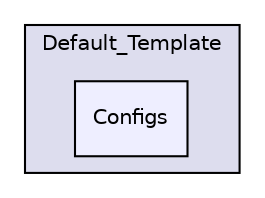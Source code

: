 digraph "C:/Users/mainuser/Desktop/School/SeniorProject/EthKitTCP/Microchip/Graphics/GDD/Default_Template/Configs" {
  compound=true
  node [ fontsize="10", fontname="Helvetica"];
  edge [ labelfontsize="10", labelfontname="Helvetica"];
  subgraph clusterdir_7352201fa60bd5505d60dfeecd49d435 {
    graph [ bgcolor="#ddddee", pencolor="black", label="Default_Template" fontname="Helvetica", fontsize="10", URL="dir_7352201fa60bd5505d60dfeecd49d435.html"]
  dir_f8b7d60371f61ff4e43c393bf928e088 [shape=box, label="Configs", style="filled", fillcolor="#eeeeff", pencolor="black", URL="dir_f8b7d60371f61ff4e43c393bf928e088.html"];
  }
}
